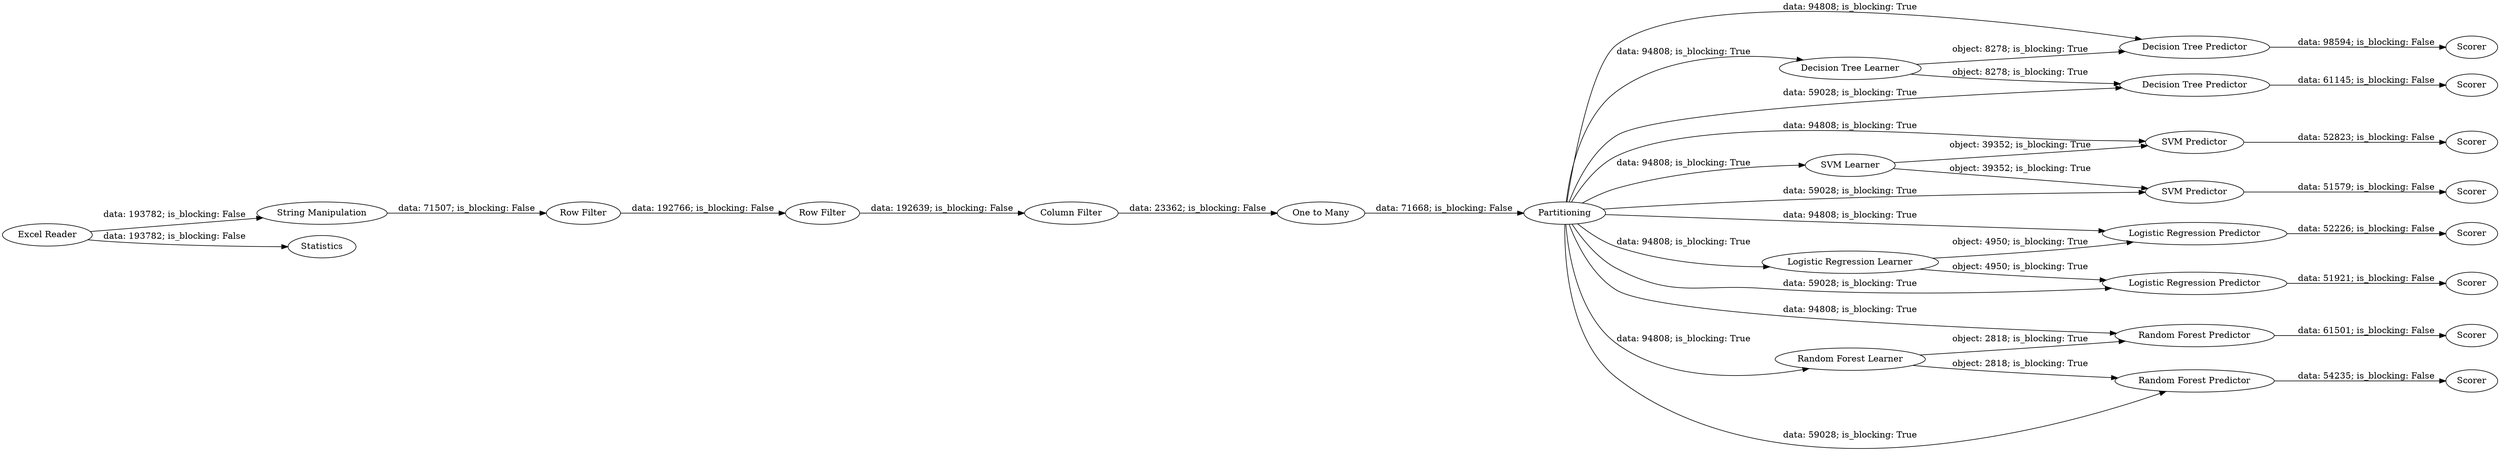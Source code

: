 digraph {
	"202756629088056080_26" [label="Decision Tree Predictor"]
	"202756629088056080_13" [label=Scorer]
	"202756629088056080_29" [label=Scorer]
	"202756629088056080_18" [label=Scorer]
	"202756629088056080_4" [label="Column Filter"]
	"202756629088056080_2" [label="String Manipulation"]
	"202756629088056080_19" [label="SVM Learner"]
	"202756629088056080_25" [label="Decision Tree Learner"]
	"202756629088056080_20" [label="SVM Predictor"]
	"202756629088056080_15" [label="Logistic Regression Predictor"]
	"202756629088056080_3" [label=Statistics]
	"202756629088056080_8" [label=Partitioning]
	"202756629088056080_1" [label="Excel Reader"]
	"202756629088056080_21" [label="SVM Predictor"]
	"202756629088056080_5" [label="Row Filter"]
	"202756629088056080_14" [label=Scorer]
	"202756629088056080_24" [label="One to Many"]
	"202756629088056080_28" [label=Scorer]
	"202756629088056080_6" [label="Row Filter"]
	"202756629088056080_17" [label=Scorer]
	"202756629088056080_16" [label="Logistic Regression Predictor"]
	"202756629088056080_23" [label=Scorer]
	"202756629088056080_22" [label=Scorer]
	"202756629088056080_7" [label="Random Forest Predictor"]
	"202756629088056080_11" [label="Random Forest Predictor"]
	"202756629088056080_9" [label="Random Forest Learner"]
	"202756629088056080_10" [label="Logistic Regression Learner"]
	"202756629088056080_27" [label="Decision Tree Predictor"]
	"202756629088056080_8" -> "202756629088056080_9" [label="data: 94808; is_blocking: True"]
	"202756629088056080_4" -> "202756629088056080_24" [label="data: 23362; is_blocking: False"]
	"202756629088056080_8" -> "202756629088056080_11" [label="data: 59028; is_blocking: True"]
	"202756629088056080_6" -> "202756629088056080_4" [label="data: 192639; is_blocking: False"]
	"202756629088056080_1" -> "202756629088056080_2" [label="data: 193782; is_blocking: False"]
	"202756629088056080_8" -> "202756629088056080_20" [label="data: 94808; is_blocking: True"]
	"202756629088056080_8" -> "202756629088056080_25" [label="data: 94808; is_blocking: True"]
	"202756629088056080_8" -> "202756629088056080_21" [label="data: 59028; is_blocking: True"]
	"202756629088056080_8" -> "202756629088056080_27" [label="data: 59028; is_blocking: True"]
	"202756629088056080_9" -> "202756629088056080_11" [label="object: 2818; is_blocking: True"]
	"202756629088056080_16" -> "202756629088056080_17" [label="data: 51921; is_blocking: False"]
	"202756629088056080_15" -> "202756629088056080_18" [label="data: 52226; is_blocking: False"]
	"202756629088056080_8" -> "202756629088056080_16" [label="data: 59028; is_blocking: True"]
	"202756629088056080_26" -> "202756629088056080_29" [label="data: 98594; is_blocking: False"]
	"202756629088056080_19" -> "202756629088056080_21" [label="object: 39352; is_blocking: True"]
	"202756629088056080_24" -> "202756629088056080_8" [label="data: 71668; is_blocking: False"]
	"202756629088056080_8" -> "202756629088056080_15" [label="data: 94808; is_blocking: True"]
	"202756629088056080_25" -> "202756629088056080_26" [label="object: 8278; is_blocking: True"]
	"202756629088056080_5" -> "202756629088056080_6" [label="data: 192766; is_blocking: False"]
	"202756629088056080_1" -> "202756629088056080_3" [label="data: 193782; is_blocking: False"]
	"202756629088056080_25" -> "202756629088056080_27" [label="object: 8278; is_blocking: True"]
	"202756629088056080_21" -> "202756629088056080_22" [label="data: 51579; is_blocking: False"]
	"202756629088056080_8" -> "202756629088056080_26" [label="data: 94808; is_blocking: True"]
	"202756629088056080_11" -> "202756629088056080_13" [label="data: 54235; is_blocking: False"]
	"202756629088056080_7" -> "202756629088056080_14" [label="data: 61501; is_blocking: False"]
	"202756629088056080_19" -> "202756629088056080_20" [label="object: 39352; is_blocking: True"]
	"202756629088056080_9" -> "202756629088056080_7" [label="object: 2818; is_blocking: True"]
	"202756629088056080_10" -> "202756629088056080_15" [label="object: 4950; is_blocking: True"]
	"202756629088056080_20" -> "202756629088056080_23" [label="data: 52823; is_blocking: False"]
	"202756629088056080_2" -> "202756629088056080_5" [label="data: 71507; is_blocking: False"]
	"202756629088056080_27" -> "202756629088056080_28" [label="data: 61145; is_blocking: False"]
	"202756629088056080_8" -> "202756629088056080_10" [label="data: 94808; is_blocking: True"]
	"202756629088056080_8" -> "202756629088056080_7" [label="data: 94808; is_blocking: True"]
	"202756629088056080_10" -> "202756629088056080_16" [label="object: 4950; is_blocking: True"]
	"202756629088056080_8" -> "202756629088056080_19" [label="data: 94808; is_blocking: True"]
	rankdir=LR
}
